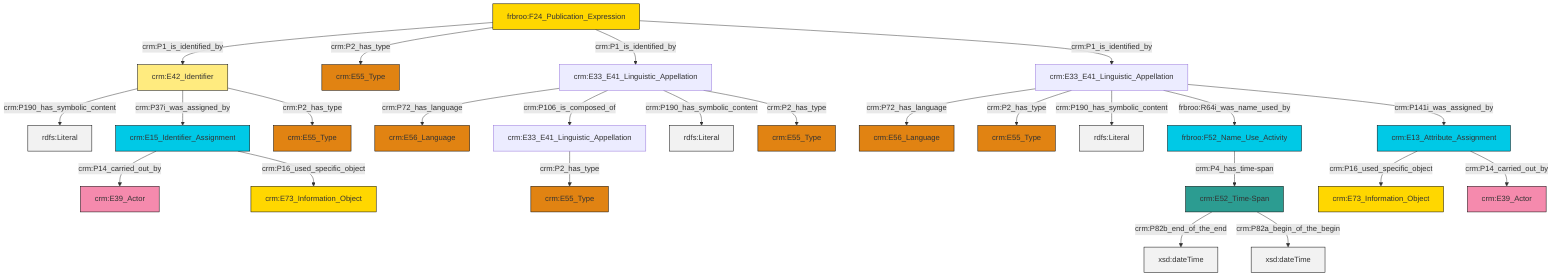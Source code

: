 graph TD
classDef Literal fill:#f2f2f2,stroke:#000000;
classDef CRM_Entity fill:#FFFFFF,stroke:#000000;
classDef Temporal_Entity fill:#00C9E6, stroke:#000000;
classDef Type fill:#E18312, stroke:#000000;
classDef Time-Span fill:#2C9C91, stroke:#000000;
classDef Appellation fill:#FFEB7F, stroke:#000000;
classDef Place fill:#008836, stroke:#000000;
classDef Persistent_Item fill:#B266B2, stroke:#000000;
classDef Conceptual_Object fill:#FFD700, stroke:#000000;
classDef Physical_Thing fill:#D2B48C, stroke:#000000;
classDef Actor fill:#f58aad, stroke:#000000;
classDef PC_Classes fill:#4ce600, stroke:#000000;
classDef Multi fill:#cccccc,stroke:#000000;

0["frbroo:F24_Publication_Expression"]:::Conceptual_Object -->|crm:P1_is_identified_by| 1["crm:E42_Identifier"]:::Appellation
4["crm:E33_E41_Linguistic_Appellation"]:::Default -->|crm:P72_has_language| 5["crm:E56_Language"]:::Type
4["crm:E33_E41_Linguistic_Appellation"]:::Default -->|crm:P106_is_composed_of| 9["crm:E33_E41_Linguistic_Appellation"]:::Default
13["crm:E33_E41_Linguistic_Appellation"]:::Default -->|crm:P72_has_language| 14["crm:E56_Language"]:::Type
1["crm:E42_Identifier"]:::Appellation -->|crm:P190_has_symbolic_content| 20[rdfs:Literal]:::Literal
11["crm:E15_Identifier_Assignment"]:::Temporal_Entity -->|crm:P14_carried_out_by| 6["crm:E39_Actor"]:::Actor
0["frbroo:F24_Publication_Expression"]:::Conceptual_Object -->|crm:P2_has_type| 15["crm:E55_Type"]:::Type
1["crm:E42_Identifier"]:::Appellation -->|crm:P37i_was_assigned_by| 11["crm:E15_Identifier_Assignment"]:::Temporal_Entity
0["frbroo:F24_Publication_Expression"]:::Conceptual_Object -->|crm:P1_is_identified_by| 4["crm:E33_E41_Linguistic_Appellation"]:::Default
2["frbroo:F52_Name_Use_Activity"]:::Temporal_Entity -->|crm:P4_has_time-span| 26["crm:E52_Time-Span"]:::Time-Span
26["crm:E52_Time-Span"]:::Time-Span -->|crm:P82b_end_of_the_end| 27[xsd:dateTime]:::Literal
4["crm:E33_E41_Linguistic_Appellation"]:::Default -->|crm:P190_has_symbolic_content| 28[rdfs:Literal]:::Literal
4["crm:E33_E41_Linguistic_Appellation"]:::Default -->|crm:P2_has_type| 21["crm:E55_Type"]:::Type
13["crm:E33_E41_Linguistic_Appellation"]:::Default -->|crm:P2_has_type| 31["crm:E55_Type"]:::Type
13["crm:E33_E41_Linguistic_Appellation"]:::Default -->|crm:P190_has_symbolic_content| 32[rdfs:Literal]:::Literal
9["crm:E33_E41_Linguistic_Appellation"]:::Default -->|crm:P2_has_type| 33["crm:E55_Type"]:::Type
26["crm:E52_Time-Span"]:::Time-Span -->|crm:P82a_begin_of_the_begin| 34[xsd:dateTime]:::Literal
13["crm:E33_E41_Linguistic_Appellation"]:::Default -->|frbroo:R64i_was_name_used_by| 2["frbroo:F52_Name_Use_Activity"]:::Temporal_Entity
36["crm:E13_Attribute_Assignment"]:::Temporal_Entity -->|crm:P16_used_specific_object| 41["crm:E73_Information_Object"]:::Conceptual_Object
11["crm:E15_Identifier_Assignment"]:::Temporal_Entity -->|crm:P16_used_specific_object| 23["crm:E73_Information_Object"]:::Conceptual_Object
1["crm:E42_Identifier"]:::Appellation -->|crm:P2_has_type| 42["crm:E55_Type"]:::Type
13["crm:E33_E41_Linguistic_Appellation"]:::Default -->|crm:P141i_was_assigned_by| 36["crm:E13_Attribute_Assignment"]:::Temporal_Entity
0["frbroo:F24_Publication_Expression"]:::Conceptual_Object -->|crm:P1_is_identified_by| 13["crm:E33_E41_Linguistic_Appellation"]:::Default
36["crm:E13_Attribute_Assignment"]:::Temporal_Entity -->|crm:P14_carried_out_by| 17["crm:E39_Actor"]:::Actor